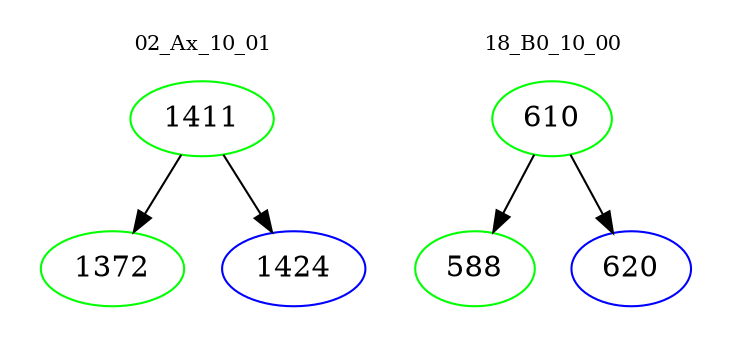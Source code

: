 digraph{
subgraph cluster_0 {
color = white
label = "02_Ax_10_01";
fontsize=10;
T0_1411 [label="1411", color="green"]
T0_1411 -> T0_1372 [color="black"]
T0_1372 [label="1372", color="green"]
T0_1411 -> T0_1424 [color="black"]
T0_1424 [label="1424", color="blue"]
}
subgraph cluster_1 {
color = white
label = "18_B0_10_00";
fontsize=10;
T1_610 [label="610", color="green"]
T1_610 -> T1_588 [color="black"]
T1_588 [label="588", color="green"]
T1_610 -> T1_620 [color="black"]
T1_620 [label="620", color="blue"]
}
}
